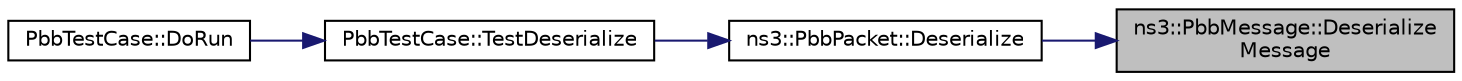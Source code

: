 digraph "ns3::PbbMessage::DeserializeMessage"
{
 // LATEX_PDF_SIZE
  edge [fontname="Helvetica",fontsize="10",labelfontname="Helvetica",labelfontsize="10"];
  node [fontname="Helvetica",fontsize="10",shape=record];
  rankdir="RL";
  Node1 [label="ns3::PbbMessage::Deserialize\lMessage",height=0.2,width=0.4,color="black", fillcolor="grey75", style="filled", fontcolor="black",tooltip="Deserializes a message, returning the correct object depending on whether it is an IPv4 message or an..."];
  Node1 -> Node2 [dir="back",color="midnightblue",fontsize="10",style="solid",fontname="Helvetica"];
  Node2 [label="ns3::PbbPacket::Deserialize",height=0.2,width=0.4,color="black", fillcolor="white", style="filled",URL="$classns3_1_1_pbb_packet.html#a6bb42350cf2613e48d9c7c50a0c71f93",tooltip="Deserializes a packet from the specified buffer."];
  Node2 -> Node3 [dir="back",color="midnightblue",fontsize="10",style="solid",fontname="Helvetica"];
  Node3 [label="PbbTestCase::TestDeserialize",height=0.2,width=0.4,color="black", fillcolor="white", style="filled",URL="$class_pbb_test_case.html#a94ee7e29255773f0ea94597fd0af89ff",tooltip="Deserialization."];
  Node3 -> Node4 [dir="back",color="midnightblue",fontsize="10",style="solid",fontname="Helvetica"];
  Node4 [label="PbbTestCase::DoRun",height=0.2,width=0.4,color="black", fillcolor="white", style="filled",URL="$class_pbb_test_case.html#a7e27e798743b0fee57106bdc3ff63a1c",tooltip="Implementation to actually run this TestCase."];
}
